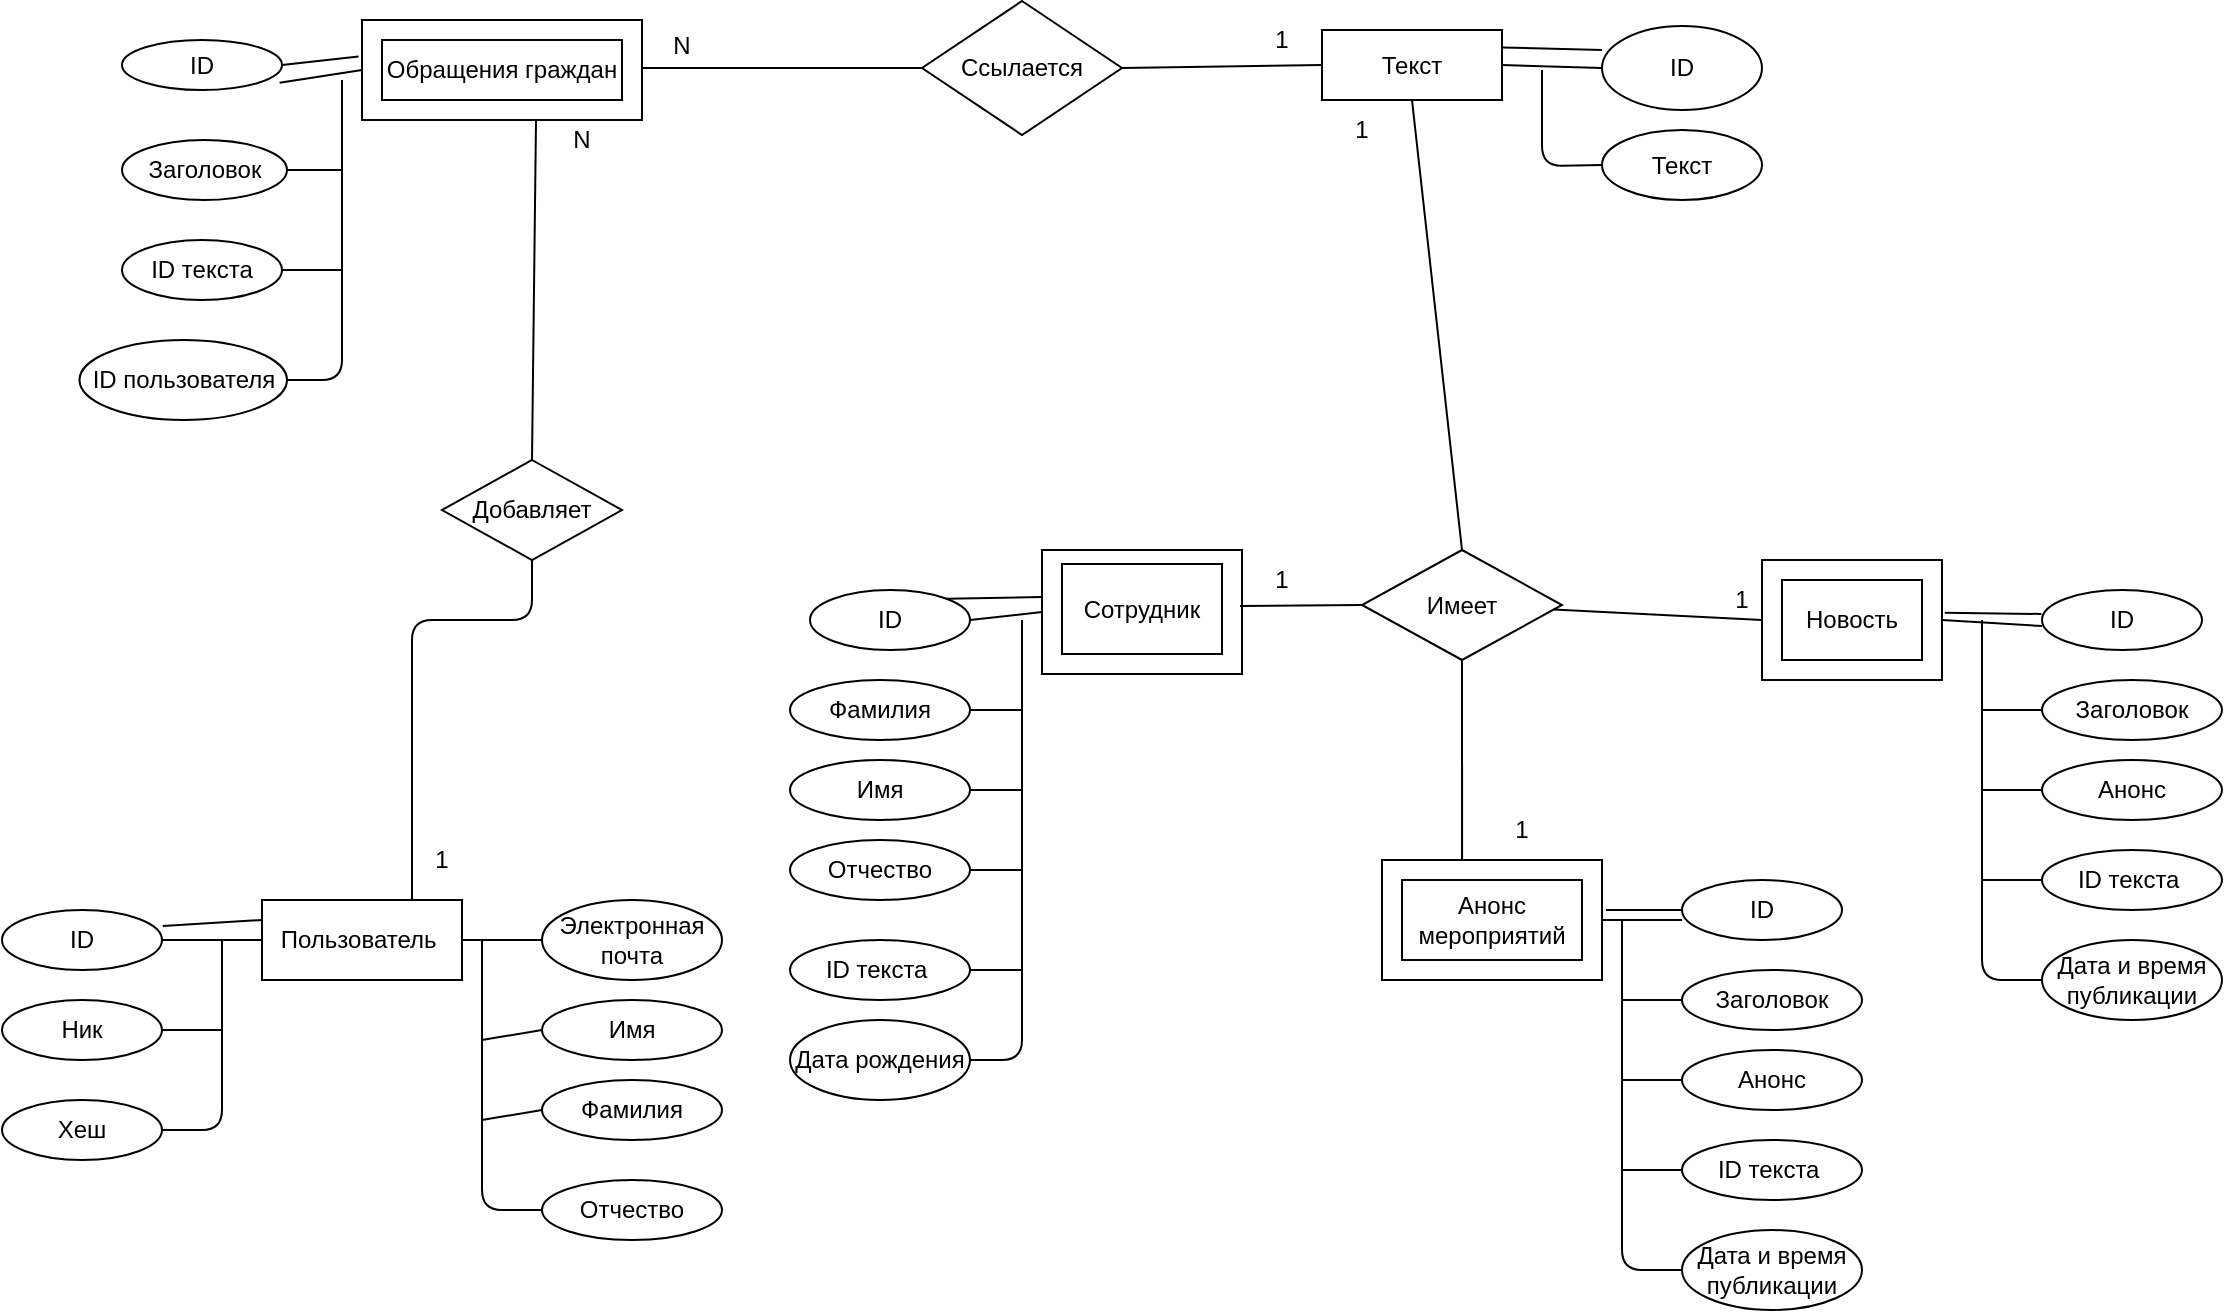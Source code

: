<mxfile version="13.7.9" type="device"><diagram id="ha3vVwx0N12lhmUNf6BH" name="Страница 1"><mxGraphModel dx="2107" dy="987" grid="1" gridSize="10" guides="1" tooltips="1" connect="1" arrows="1" fold="1" page="1" pageScale="1" pageWidth="827" pageHeight="1169" math="0" shadow="0"><root><mxCell id="0"/><mxCell id="1" parent="0"/><mxCell id="Ht0AQidG9oASNx6wbbAB-81" value="" style="rounded=0;whiteSpace=wrap;html=1;" vertex="1" parent="1"><mxGeometry x="530" y="405" width="100" height="62" as="geometry"/></mxCell><mxCell id="Ht0AQidG9oASNx6wbbAB-73" value="" style="rounded=0;whiteSpace=wrap;html=1;" vertex="1" parent="1"><mxGeometry x="700" y="560" width="110" height="60" as="geometry"/></mxCell><mxCell id="Ht0AQidG9oASNx6wbbAB-50" value="" style="rounded=0;whiteSpace=wrap;html=1;" vertex="1" parent="1"><mxGeometry x="890" y="410" width="90" height="60" as="geometry"/></mxCell><mxCell id="Ht0AQidG9oASNx6wbbAB-47" value="" style="rounded=0;whiteSpace=wrap;html=1;" vertex="1" parent="1"><mxGeometry x="190" y="140" width="140" height="50" as="geometry"/></mxCell><mxCell id="Ht0AQidG9oASNx6wbbAB-1" value="Пользователь&amp;nbsp;" style="rounded=0;whiteSpace=wrap;html=1;" vertex="1" parent="1"><mxGeometry x="140" y="580" width="100" height="40" as="geometry"/></mxCell><mxCell id="Ht0AQidG9oASNx6wbbAB-2" value="ID" style="ellipse;whiteSpace=wrap;html=1;" vertex="1" parent="1"><mxGeometry x="10" y="585" width="80" height="30" as="geometry"/></mxCell><mxCell id="Ht0AQidG9oASNx6wbbAB-4" value="Ник" style="ellipse;whiteSpace=wrap;html=1;" vertex="1" parent="1"><mxGeometry x="10" y="630" width="80" height="30" as="geometry"/></mxCell><mxCell id="Ht0AQidG9oASNx6wbbAB-5" value="Хеш" style="ellipse;whiteSpace=wrap;html=1;" vertex="1" parent="1"><mxGeometry x="10" y="680" width="80" height="30" as="geometry"/></mxCell><mxCell id="Ht0AQidG9oASNx6wbbAB-6" value="Электронная почта" style="ellipse;whiteSpace=wrap;html=1;" vertex="1" parent="1"><mxGeometry x="280" y="580" width="90" height="40" as="geometry"/></mxCell><mxCell id="Ht0AQidG9oASNx6wbbAB-7" value="Имя" style="ellipse;whiteSpace=wrap;html=1;" vertex="1" parent="1"><mxGeometry x="280" y="630" width="90" height="30" as="geometry"/></mxCell><mxCell id="Ht0AQidG9oASNx6wbbAB-8" value="Фамилия" style="ellipse;whiteSpace=wrap;html=1;" vertex="1" parent="1"><mxGeometry x="280" y="670" width="90" height="30" as="geometry"/></mxCell><mxCell id="Ht0AQidG9oASNx6wbbAB-9" value="Отчество" style="ellipse;whiteSpace=wrap;html=1;" vertex="1" parent="1"><mxGeometry x="280" y="720" width="90" height="30" as="geometry"/></mxCell><mxCell id="Ht0AQidG9oASNx6wbbAB-10" value="" style="endArrow=none;html=1;entryX=0;entryY=0.25;entryDx=0;entryDy=0;exitX=1.005;exitY=0.267;exitDx=0;exitDy=0;exitPerimeter=0;" edge="1" parent="1" source="Ht0AQidG9oASNx6wbbAB-2" target="Ht0AQidG9oASNx6wbbAB-1"><mxGeometry width="50" height="50" relative="1" as="geometry"><mxPoint x="70" y="600" as="sourcePoint"/><mxPoint x="120" y="550" as="targetPoint"/></mxGeometry></mxCell><mxCell id="Ht0AQidG9oASNx6wbbAB-11" value="" style="endArrow=none;html=1;exitX=1;exitY=0.5;exitDx=0;exitDy=0;" edge="1" parent="1" source="Ht0AQidG9oASNx6wbbAB-2"><mxGeometry width="50" height="50" relative="1" as="geometry"><mxPoint x="90" y="650" as="sourcePoint"/><mxPoint x="140" y="600" as="targetPoint"/></mxGeometry></mxCell><mxCell id="Ht0AQidG9oASNx6wbbAB-12" value="" style="endArrow=none;html=1;exitX=1;exitY=0.5;exitDx=0;exitDy=0;" edge="1" parent="1" source="Ht0AQidG9oASNx6wbbAB-5"><mxGeometry width="50" height="50" relative="1" as="geometry"><mxPoint x="110" y="790" as="sourcePoint"/><mxPoint x="120" y="600" as="targetPoint"/><Array as="points"><mxPoint x="120" y="695"/></Array></mxGeometry></mxCell><mxCell id="Ht0AQidG9oASNx6wbbAB-13" value="" style="endArrow=none;html=1;exitX=1;exitY=0.5;exitDx=0;exitDy=0;" edge="1" parent="1" source="Ht0AQidG9oASNx6wbbAB-4"><mxGeometry width="50" height="50" relative="1" as="geometry"><mxPoint x="150" y="700" as="sourcePoint"/><mxPoint x="120" y="645" as="targetPoint"/></mxGeometry></mxCell><mxCell id="Ht0AQidG9oASNx6wbbAB-14" value="" style="endArrow=none;html=1;exitX=1;exitY=0.5;exitDx=0;exitDy=0;entryX=0;entryY=0.5;entryDx=0;entryDy=0;" edge="1" parent="1" source="Ht0AQidG9oASNx6wbbAB-1" target="Ht0AQidG9oASNx6wbbAB-6"><mxGeometry width="50" height="50" relative="1" as="geometry"><mxPoint x="240" y="640" as="sourcePoint"/><mxPoint x="290" y="590" as="targetPoint"/></mxGeometry></mxCell><mxCell id="Ht0AQidG9oASNx6wbbAB-15" value="" style="endArrow=none;html=1;exitX=0;exitY=0.5;exitDx=0;exitDy=0;" edge="1" parent="1" source="Ht0AQidG9oASNx6wbbAB-9"><mxGeometry width="50" height="50" relative="1" as="geometry"><mxPoint x="260" y="700" as="sourcePoint"/><mxPoint x="250" y="600" as="targetPoint"/><Array as="points"><mxPoint x="250" y="735"/></Array></mxGeometry></mxCell><mxCell id="Ht0AQidG9oASNx6wbbAB-16" value="" style="endArrow=none;html=1;entryX=0;entryY=0.5;entryDx=0;entryDy=0;" edge="1" parent="1" target="Ht0AQidG9oASNx6wbbAB-8"><mxGeometry width="50" height="50" relative="1" as="geometry"><mxPoint x="250" y="690" as="sourcePoint"/><mxPoint x="200" y="670" as="targetPoint"/></mxGeometry></mxCell><mxCell id="Ht0AQidG9oASNx6wbbAB-17" value="" style="endArrow=none;html=1;entryX=0;entryY=0.5;entryDx=0;entryDy=0;" edge="1" parent="1" target="Ht0AQidG9oASNx6wbbAB-7"><mxGeometry width="50" height="50" relative="1" as="geometry"><mxPoint x="250" y="650" as="sourcePoint"/><mxPoint x="240" y="660" as="targetPoint"/></mxGeometry></mxCell><mxCell id="Ht0AQidG9oASNx6wbbAB-19" value="Обращения граждан" style="rounded=0;whiteSpace=wrap;html=1;" vertex="1" parent="1"><mxGeometry x="200" y="150" width="120" height="30" as="geometry"/></mxCell><mxCell id="Ht0AQidG9oASNx6wbbAB-20" value="ID" style="ellipse;whiteSpace=wrap;html=1;" vertex="1" parent="1"><mxGeometry x="70" y="150" width="80" height="25" as="geometry"/></mxCell><mxCell id="Ht0AQidG9oASNx6wbbAB-21" value="Заголовок" style="ellipse;whiteSpace=wrap;html=1;" vertex="1" parent="1"><mxGeometry x="70" y="200" width="82.5" height="30" as="geometry"/></mxCell><mxCell id="Ht0AQidG9oASNx6wbbAB-22" value="ID текста" style="ellipse;whiteSpace=wrap;html=1;" vertex="1" parent="1"><mxGeometry x="70" y="250" width="80" height="30" as="geometry"/></mxCell><mxCell id="Ht0AQidG9oASNx6wbbAB-23" value="ID пользователя" style="ellipse;whiteSpace=wrap;html=1;" vertex="1" parent="1"><mxGeometry x="48.75" y="300" width="103.75" height="40" as="geometry"/></mxCell><mxCell id="Ht0AQidG9oASNx6wbbAB-24" value="" style="endArrow=none;html=1;exitX=1;exitY=0.5;exitDx=0;exitDy=0;entryX=-0.012;entryY=0.365;entryDx=0;entryDy=0;entryPerimeter=0;" edge="1" parent="1" source="Ht0AQidG9oASNx6wbbAB-20" target="Ht0AQidG9oASNx6wbbAB-47"><mxGeometry width="50" height="50" relative="1" as="geometry"><mxPoint x="240" y="310" as="sourcePoint"/><mxPoint x="290" y="260" as="targetPoint"/></mxGeometry></mxCell><mxCell id="Ht0AQidG9oASNx6wbbAB-25" value="" style="endArrow=none;html=1;exitX=0.985;exitY=0.856;exitDx=0;exitDy=0;exitPerimeter=0;entryX=0;entryY=0.5;entryDx=0;entryDy=0;" edge="1" parent="1" source="Ht0AQidG9oASNx6wbbAB-20" target="Ht0AQidG9oASNx6wbbAB-47"><mxGeometry width="50" height="50" relative="1" as="geometry"><mxPoint x="200" y="270" as="sourcePoint"/><mxPoint x="250" y="220" as="targetPoint"/></mxGeometry></mxCell><mxCell id="Ht0AQidG9oASNx6wbbAB-27" value="" style="endArrow=none;html=1;exitX=1;exitY=0.5;exitDx=0;exitDy=0;" edge="1" parent="1" source="Ht0AQidG9oASNx6wbbAB-23"><mxGeometry width="50" height="50" relative="1" as="geometry"><mxPoint x="180" y="330" as="sourcePoint"/><mxPoint x="180" y="170" as="targetPoint"/><Array as="points"><mxPoint x="180" y="320"/><mxPoint x="180" y="200"/></Array></mxGeometry></mxCell><mxCell id="Ht0AQidG9oASNx6wbbAB-28" value="" style="endArrow=none;html=1;exitX=1;exitY=0.5;exitDx=0;exitDy=0;" edge="1" parent="1" source="Ht0AQidG9oASNx6wbbAB-22"><mxGeometry width="50" height="50" relative="1" as="geometry"><mxPoint x="200" y="290" as="sourcePoint"/><mxPoint x="180" y="265" as="targetPoint"/></mxGeometry></mxCell><mxCell id="Ht0AQidG9oASNx6wbbAB-29" value="" style="endArrow=none;html=1;exitX=1;exitY=0.5;exitDx=0;exitDy=0;" edge="1" parent="1" source="Ht0AQidG9oASNx6wbbAB-21"><mxGeometry width="50" height="50" relative="1" as="geometry"><mxPoint x="150" y="250" as="sourcePoint"/><mxPoint x="180" y="215" as="targetPoint"/></mxGeometry></mxCell><mxCell id="Ht0AQidG9oASNx6wbbAB-30" value="Добавляет" style="rhombus;whiteSpace=wrap;html=1;" vertex="1" parent="1"><mxGeometry x="230" y="360" width="90" height="50" as="geometry"/></mxCell><mxCell id="Ht0AQidG9oASNx6wbbAB-31" value="" style="endArrow=none;html=1;entryX=0.5;entryY=1;entryDx=0;entryDy=0;exitX=0.75;exitY=0;exitDx=0;exitDy=0;" edge="1" parent="1" source="Ht0AQidG9oASNx6wbbAB-1" target="Ht0AQidG9oASNx6wbbAB-30"><mxGeometry width="50" height="50" relative="1" as="geometry"><mxPoint x="150" y="560" as="sourcePoint"/><mxPoint x="200" y="510" as="targetPoint"/><Array as="points"><mxPoint x="215" y="440"/><mxPoint x="275" y="440"/></Array></mxGeometry></mxCell><mxCell id="Ht0AQidG9oASNx6wbbAB-32" value="" style="endArrow=none;html=1;exitX=0.5;exitY=0;exitDx=0;exitDy=0;" edge="1" parent="1" source="Ht0AQidG9oASNx6wbbAB-30"><mxGeometry width="50" height="50" relative="1" as="geometry"><mxPoint x="260" y="290" as="sourcePoint"/><mxPoint x="277" y="190" as="targetPoint"/></mxGeometry></mxCell><mxCell id="Ht0AQidG9oASNx6wbbAB-33" value="N" style="text;html=1;strokeColor=none;fillColor=none;align=center;verticalAlign=middle;whiteSpace=wrap;rounded=0;" vertex="1" parent="1"><mxGeometry x="280" y="190" width="40" height="20" as="geometry"/></mxCell><mxCell id="Ht0AQidG9oASNx6wbbAB-34" value="1" style="text;html=1;strokeColor=none;fillColor=none;align=center;verticalAlign=middle;whiteSpace=wrap;rounded=0;" vertex="1" parent="1"><mxGeometry x="210" y="550" width="40" height="20" as="geometry"/></mxCell><mxCell id="Ht0AQidG9oASNx6wbbAB-35" value="Текст" style="rounded=0;whiteSpace=wrap;html=1;" vertex="1" parent="1"><mxGeometry x="670" y="145" width="90" height="35" as="geometry"/></mxCell><mxCell id="Ht0AQidG9oASNx6wbbAB-36" value="ID" style="ellipse;whiteSpace=wrap;html=1;" vertex="1" parent="1"><mxGeometry x="810" y="143" width="80" height="42" as="geometry"/></mxCell><mxCell id="Ht0AQidG9oASNx6wbbAB-37" value="Текст" style="ellipse;whiteSpace=wrap;html=1;" vertex="1" parent="1"><mxGeometry x="810" y="195" width="80" height="35" as="geometry"/></mxCell><mxCell id="Ht0AQidG9oASNx6wbbAB-38" value="" style="endArrow=none;html=1;entryX=0;entryY=0.286;entryDx=0;entryDy=0;entryPerimeter=0;exitX=1;exitY=0.25;exitDx=0;exitDy=0;" edge="1" parent="1" source="Ht0AQidG9oASNx6wbbAB-35" target="Ht0AQidG9oASNx6wbbAB-36"><mxGeometry width="50" height="50" relative="1" as="geometry"><mxPoint x="720" y="165" as="sourcePoint"/><mxPoint x="770" y="115" as="targetPoint"/></mxGeometry></mxCell><mxCell id="Ht0AQidG9oASNx6wbbAB-39" value="" style="endArrow=none;html=1;entryX=0;entryY=0.5;entryDx=0;entryDy=0;exitX=1;exitY=0.5;exitDx=0;exitDy=0;" edge="1" parent="1" source="Ht0AQidG9oASNx6wbbAB-35" target="Ht0AQidG9oASNx6wbbAB-36"><mxGeometry width="50" height="50" relative="1" as="geometry"><mxPoint x="640" y="205" as="sourcePoint"/><mxPoint x="690" y="155" as="targetPoint"/></mxGeometry></mxCell><mxCell id="Ht0AQidG9oASNx6wbbAB-40" value="" style="endArrow=none;html=1;exitX=0;exitY=0.5;exitDx=0;exitDy=0;" edge="1" parent="1" source="Ht0AQidG9oASNx6wbbAB-37"><mxGeometry width="50" height="50" relative="1" as="geometry"><mxPoint x="600" y="285" as="sourcePoint"/><mxPoint x="780" y="165" as="targetPoint"/><Array as="points"><mxPoint x="780" y="213"/></Array></mxGeometry></mxCell><mxCell id="Ht0AQidG9oASNx6wbbAB-41" value="Ссылается" style="rhombus;whiteSpace=wrap;html=1;" vertex="1" parent="1"><mxGeometry x="470" y="130.5" width="100" height="67" as="geometry"/></mxCell><mxCell id="Ht0AQidG9oASNx6wbbAB-42" value="" style="endArrow=none;html=1;entryX=0;entryY=0.5;entryDx=0;entryDy=0;" edge="1" parent="1" target="Ht0AQidG9oASNx6wbbAB-41"><mxGeometry width="50" height="50" relative="1" as="geometry"><mxPoint x="330" y="164" as="sourcePoint"/><mxPoint x="400" y="150" as="targetPoint"/></mxGeometry></mxCell><mxCell id="Ht0AQidG9oASNx6wbbAB-43" value="" style="endArrow=none;html=1;entryX=0;entryY=0.5;entryDx=0;entryDy=0;exitX=1;exitY=0.5;exitDx=0;exitDy=0;" edge="1" parent="1" source="Ht0AQidG9oASNx6wbbAB-41" target="Ht0AQidG9oASNx6wbbAB-35"><mxGeometry width="50" height="50" relative="1" as="geometry"><mxPoint x="580" y="190" as="sourcePoint"/><mxPoint x="630" y="140" as="targetPoint"/></mxGeometry></mxCell><mxCell id="Ht0AQidG9oASNx6wbbAB-44" value="N" style="text;html=1;strokeColor=none;fillColor=none;align=center;verticalAlign=middle;whiteSpace=wrap;rounded=0;" vertex="1" parent="1"><mxGeometry x="330" y="143" width="40" height="20" as="geometry"/></mxCell><mxCell id="Ht0AQidG9oASNx6wbbAB-45" value="1" style="text;html=1;strokeColor=none;fillColor=none;align=center;verticalAlign=middle;whiteSpace=wrap;rounded=0;" vertex="1" parent="1"><mxGeometry x="630" y="140" width="40" height="20" as="geometry"/></mxCell><mxCell id="Ht0AQidG9oASNx6wbbAB-46" value="Имеет" style="rhombus;whiteSpace=wrap;html=1;" vertex="1" parent="1"><mxGeometry x="690" y="405" width="100" height="55" as="geometry"/></mxCell><mxCell id="Ht0AQidG9oASNx6wbbAB-49" value="Новость" style="rounded=0;whiteSpace=wrap;html=1;" vertex="1" parent="1"><mxGeometry x="900" y="420" width="70" height="40" as="geometry"/></mxCell><mxCell id="Ht0AQidG9oASNx6wbbAB-51" value="ID" style="ellipse;whiteSpace=wrap;html=1;" vertex="1" parent="1"><mxGeometry x="1030" y="425" width="80" height="30" as="geometry"/></mxCell><mxCell id="Ht0AQidG9oASNx6wbbAB-52" value="Заголовок" style="ellipse;whiteSpace=wrap;html=1;" vertex="1" parent="1"><mxGeometry x="1030" y="470" width="90" height="30" as="geometry"/></mxCell><mxCell id="Ht0AQidG9oASNx6wbbAB-53" value="Анонс" style="ellipse;whiteSpace=wrap;html=1;" vertex="1" parent="1"><mxGeometry x="1030" y="510" width="90" height="30" as="geometry"/></mxCell><mxCell id="Ht0AQidG9oASNx6wbbAB-54" value="ID текста&amp;nbsp;" style="ellipse;whiteSpace=wrap;html=1;" vertex="1" parent="1"><mxGeometry x="1030" y="555" width="90" height="30" as="geometry"/></mxCell><mxCell id="Ht0AQidG9oASNx6wbbAB-55" value="Дата и время публикации" style="ellipse;whiteSpace=wrap;html=1;" vertex="1" parent="1"><mxGeometry x="1030" y="600" width="90" height="40" as="geometry"/></mxCell><mxCell id="Ht0AQidG9oASNx6wbbAB-56" value="ID" style="ellipse;whiteSpace=wrap;html=1;" vertex="1" parent="1"><mxGeometry x="850" y="570" width="80" height="30" as="geometry"/></mxCell><mxCell id="Ht0AQidG9oASNx6wbbAB-57" value="Заголовок" style="ellipse;whiteSpace=wrap;html=1;" vertex="1" parent="1"><mxGeometry x="850" y="615" width="90" height="30" as="geometry"/></mxCell><mxCell id="Ht0AQidG9oASNx6wbbAB-58" value="Анонс" style="ellipse;whiteSpace=wrap;html=1;" vertex="1" parent="1"><mxGeometry x="850" y="655" width="90" height="30" as="geometry"/></mxCell><mxCell id="Ht0AQidG9oASNx6wbbAB-59" value="ID текста&amp;nbsp;" style="ellipse;whiteSpace=wrap;html=1;" vertex="1" parent="1"><mxGeometry x="850" y="700" width="90" height="30" as="geometry"/></mxCell><mxCell id="Ht0AQidG9oASNx6wbbAB-60" value="Дата и время публикации" style="ellipse;whiteSpace=wrap;html=1;" vertex="1" parent="1"><mxGeometry x="850" y="745" width="90" height="40" as="geometry"/></mxCell><mxCell id="Ht0AQidG9oASNx6wbbAB-61" value="" style="endArrow=none;html=1;entryX=-0.004;entryY=0.4;entryDx=0;entryDy=0;entryPerimeter=0;exitX=1.015;exitY=0.439;exitDx=0;exitDy=0;exitPerimeter=0;" edge="1" parent="1" source="Ht0AQidG9oASNx6wbbAB-50" target="Ht0AQidG9oASNx6wbbAB-51"><mxGeometry width="50" height="50" relative="1" as="geometry"><mxPoint x="980" y="470" as="sourcePoint"/><mxPoint x="1030" y="420" as="targetPoint"/></mxGeometry></mxCell><mxCell id="Ht0AQidG9oASNx6wbbAB-62" value="" style="endArrow=none;html=1;exitX=1;exitY=0.5;exitDx=0;exitDy=0;" edge="1" parent="1" source="Ht0AQidG9oASNx6wbbAB-50"><mxGeometry width="50" height="50" relative="1" as="geometry"><mxPoint x="980" y="490" as="sourcePoint"/><mxPoint x="1030" y="443" as="targetPoint"/></mxGeometry></mxCell><mxCell id="Ht0AQidG9oASNx6wbbAB-63" value="" style="endArrow=none;html=1;exitX=0;exitY=0.5;exitDx=0;exitDy=0;" edge="1" parent="1" source="Ht0AQidG9oASNx6wbbAB-55"><mxGeometry width="50" height="50" relative="1" as="geometry"><mxPoint x="1020" y="620" as="sourcePoint"/><mxPoint x="1000" y="440" as="targetPoint"/><Array as="points"><mxPoint x="1000" y="620"/></Array></mxGeometry></mxCell><mxCell id="Ht0AQidG9oASNx6wbbAB-64" value="" style="endArrow=none;html=1;entryX=0;entryY=0.5;entryDx=0;entryDy=0;" edge="1" parent="1" target="Ht0AQidG9oASNx6wbbAB-54"><mxGeometry width="50" height="50" relative="1" as="geometry"><mxPoint x="1000" y="570" as="sourcePoint"/><mxPoint x="1028" y="567" as="targetPoint"/></mxGeometry></mxCell><mxCell id="Ht0AQidG9oASNx6wbbAB-65" value="" style="endArrow=none;html=1;entryX=0;entryY=0.5;entryDx=0;entryDy=0;" edge="1" parent="1" target="Ht0AQidG9oASNx6wbbAB-53"><mxGeometry width="50" height="50" relative="1" as="geometry"><mxPoint x="1000" y="525" as="sourcePoint"/><mxPoint x="1050" y="510" as="targetPoint"/></mxGeometry></mxCell><mxCell id="Ht0AQidG9oASNx6wbbAB-66" value="" style="endArrow=none;html=1;entryX=0;entryY=0.5;entryDx=0;entryDy=0;" edge="1" parent="1" target="Ht0AQidG9oASNx6wbbAB-52"><mxGeometry width="50" height="50" relative="1" as="geometry"><mxPoint x="1000" y="485" as="sourcePoint"/><mxPoint x="1040" y="480" as="targetPoint"/></mxGeometry></mxCell><mxCell id="Ht0AQidG9oASNx6wbbAB-67" value="" style="endArrow=none;html=1;entryX=0;entryY=0.5;entryDx=0;entryDy=0;" edge="1" parent="1" source="Ht0AQidG9oASNx6wbbAB-46" target="Ht0AQidG9oASNx6wbbAB-50"><mxGeometry width="50" height="50" relative="1" as="geometry"><mxPoint x="710" y="540" as="sourcePoint"/><mxPoint x="760" y="490" as="targetPoint"/></mxGeometry></mxCell><mxCell id="Ht0AQidG9oASNx6wbbAB-68" value="" style="endArrow=none;html=1;entryX=0.5;entryY=1;entryDx=0;entryDy=0;exitX=0.5;exitY=0;exitDx=0;exitDy=0;" edge="1" parent="1" source="Ht0AQidG9oASNx6wbbAB-46" target="Ht0AQidG9oASNx6wbbAB-35"><mxGeometry width="50" height="50" relative="1" as="geometry"><mxPoint x="630" y="360" as="sourcePoint"/><mxPoint x="680" y="310" as="targetPoint"/><Array as="points"/></mxGeometry></mxCell><mxCell id="Ht0AQidG9oASNx6wbbAB-69" value="1" style="text;html=1;strokeColor=none;fillColor=none;align=center;verticalAlign=middle;whiteSpace=wrap;rounded=0;" vertex="1" parent="1"><mxGeometry x="860" y="420" width="40" height="20" as="geometry"/></mxCell><mxCell id="Ht0AQidG9oASNx6wbbAB-70" value="1" style="text;html=1;strokeColor=none;fillColor=none;align=center;verticalAlign=middle;whiteSpace=wrap;rounded=0;" vertex="1" parent="1"><mxGeometry x="670" y="185" width="40" height="20" as="geometry"/></mxCell><mxCell id="Ht0AQidG9oASNx6wbbAB-72" value="Анонс мероприятий" style="rounded=0;whiteSpace=wrap;html=1;" vertex="1" parent="1"><mxGeometry x="710" y="570" width="90" height="40" as="geometry"/></mxCell><mxCell id="Ht0AQidG9oASNx6wbbAB-74" value="" style="endArrow=none;html=1;entryX=0;entryY=0.5;entryDx=0;entryDy=0;" edge="1" parent="1" target="Ht0AQidG9oASNx6wbbAB-56"><mxGeometry width="50" height="50" relative="1" as="geometry"><mxPoint x="812" y="585" as="sourcePoint"/><mxPoint x="750" y="660" as="targetPoint"/></mxGeometry></mxCell><mxCell id="Ht0AQidG9oASNx6wbbAB-75" value="" style="endArrow=none;html=1;entryX=0;entryY=0.667;entryDx=0;entryDy=0;entryPerimeter=0;exitX=1;exitY=0.5;exitDx=0;exitDy=0;" edge="1" parent="1" source="Ht0AQidG9oASNx6wbbAB-73" target="Ht0AQidG9oASNx6wbbAB-56"><mxGeometry width="50" height="50" relative="1" as="geometry"><mxPoint x="760" y="720" as="sourcePoint"/><mxPoint x="810" y="670" as="targetPoint"/></mxGeometry></mxCell><mxCell id="Ht0AQidG9oASNx6wbbAB-76" value="" style="endArrow=none;html=1;exitX=0;exitY=0.5;exitDx=0;exitDy=0;" edge="1" parent="1" source="Ht0AQidG9oASNx6wbbAB-60"><mxGeometry width="50" height="50" relative="1" as="geometry"><mxPoint x="780" y="720" as="sourcePoint"/><mxPoint x="820" y="590" as="targetPoint"/><Array as="points"><mxPoint x="820" y="765"/></Array></mxGeometry></mxCell><mxCell id="Ht0AQidG9oASNx6wbbAB-77" value="" style="endArrow=none;html=1;entryX=0;entryY=0.5;entryDx=0;entryDy=0;" edge="1" parent="1" target="Ht0AQidG9oASNx6wbbAB-59"><mxGeometry width="50" height="50" relative="1" as="geometry"><mxPoint x="820" y="715" as="sourcePoint"/><mxPoint x="800" y="680" as="targetPoint"/></mxGeometry></mxCell><mxCell id="Ht0AQidG9oASNx6wbbAB-78" value="" style="endArrow=none;html=1;entryX=0;entryY=0.5;entryDx=0;entryDy=0;" edge="1" parent="1" target="Ht0AQidG9oASNx6wbbAB-58"><mxGeometry width="50" height="50" relative="1" as="geometry"><mxPoint x="820" y="670" as="sourcePoint"/><mxPoint x="830" y="660" as="targetPoint"/></mxGeometry></mxCell><mxCell id="Ht0AQidG9oASNx6wbbAB-79" value="" style="endArrow=none;html=1;entryX=0;entryY=0.5;entryDx=0;entryDy=0;" edge="1" parent="1" target="Ht0AQidG9oASNx6wbbAB-57"><mxGeometry width="50" height="50" relative="1" as="geometry"><mxPoint x="820" y="630" as="sourcePoint"/><mxPoint x="810" y="630" as="targetPoint"/></mxGeometry></mxCell><mxCell id="Ht0AQidG9oASNx6wbbAB-80" value="Сотрудник" style="rounded=0;whiteSpace=wrap;html=1;" vertex="1" parent="1"><mxGeometry x="540" y="412" width="80" height="45" as="geometry"/></mxCell><mxCell id="Ht0AQidG9oASNx6wbbAB-82" value="" style="endArrow=none;html=1;entryX=0.5;entryY=1;entryDx=0;entryDy=0;exitX=0.364;exitY=0;exitDx=0;exitDy=0;exitPerimeter=0;" edge="1" parent="1" source="Ht0AQidG9oASNx6wbbAB-73" target="Ht0AQidG9oASNx6wbbAB-46"><mxGeometry width="50" height="50" relative="1" as="geometry"><mxPoint x="710" y="550" as="sourcePoint"/><mxPoint x="760" y="500" as="targetPoint"/></mxGeometry></mxCell><mxCell id="Ht0AQidG9oASNx6wbbAB-83" value="" style="endArrow=none;html=1;entryX=0;entryY=0.5;entryDx=0;entryDy=0;" edge="1" parent="1" target="Ht0AQidG9oASNx6wbbAB-46"><mxGeometry width="50" height="50" relative="1" as="geometry"><mxPoint x="629" y="433" as="sourcePoint"/><mxPoint x="670" y="490" as="targetPoint"/></mxGeometry></mxCell><mxCell id="Ht0AQidG9oASNx6wbbAB-84" value="ID" style="ellipse;whiteSpace=wrap;html=1;" vertex="1" parent="1"><mxGeometry x="414" y="425" width="80" height="30" as="geometry"/></mxCell><mxCell id="Ht0AQidG9oASNx6wbbAB-85" value="Фамилия" style="ellipse;whiteSpace=wrap;html=1;" vertex="1" parent="1"><mxGeometry x="404" y="470" width="90" height="30" as="geometry"/></mxCell><mxCell id="Ht0AQidG9oASNx6wbbAB-86" value="Имя" style="ellipse;whiteSpace=wrap;html=1;" vertex="1" parent="1"><mxGeometry x="404" y="510" width="90" height="30" as="geometry"/></mxCell><mxCell id="Ht0AQidG9oASNx6wbbAB-87" value="ID текста&amp;nbsp;" style="ellipse;whiteSpace=wrap;html=1;" vertex="1" parent="1"><mxGeometry x="404" y="600" width="90" height="30" as="geometry"/></mxCell><mxCell id="Ht0AQidG9oASNx6wbbAB-88" value="Дата рождения" style="ellipse;whiteSpace=wrap;html=1;" vertex="1" parent="1"><mxGeometry x="404" y="640" width="90" height="40" as="geometry"/></mxCell><mxCell id="Ht0AQidG9oASNx6wbbAB-89" value="Отчество" style="ellipse;whiteSpace=wrap;html=1;" vertex="1" parent="1"><mxGeometry x="404" y="550" width="90" height="30" as="geometry"/></mxCell><mxCell id="Ht0AQidG9oASNx6wbbAB-90" value="" style="endArrow=none;html=1;exitX=1;exitY=0;exitDx=0;exitDy=0;entryX=-0.003;entryY=0.379;entryDx=0;entryDy=0;entryPerimeter=0;" edge="1" parent="1" source="Ht0AQidG9oASNx6wbbAB-84" target="Ht0AQidG9oASNx6wbbAB-81"><mxGeometry width="50" height="50" relative="1" as="geometry"><mxPoint x="460" y="440" as="sourcePoint"/><mxPoint x="527" y="440" as="targetPoint"/></mxGeometry></mxCell><mxCell id="Ht0AQidG9oASNx6wbbAB-91" value="" style="endArrow=none;html=1;entryX=0;entryY=0.5;entryDx=0;entryDy=0;exitX=1;exitY=0.5;exitDx=0;exitDy=0;" edge="1" parent="1" source="Ht0AQidG9oASNx6wbbAB-84" target="Ht0AQidG9oASNx6wbbAB-81"><mxGeometry width="50" height="50" relative="1" as="geometry"><mxPoint x="470" y="510" as="sourcePoint"/><mxPoint x="520" y="460" as="targetPoint"/></mxGeometry></mxCell><mxCell id="Ht0AQidG9oASNx6wbbAB-92" value="" style="endArrow=none;html=1;exitX=1;exitY=0.5;exitDx=0;exitDy=0;" edge="1" parent="1" source="Ht0AQidG9oASNx6wbbAB-88"><mxGeometry width="50" height="50" relative="1" as="geometry"><mxPoint x="520" y="580" as="sourcePoint"/><mxPoint x="520" y="440" as="targetPoint"/><Array as="points"><mxPoint x="520" y="660"/></Array></mxGeometry></mxCell><mxCell id="Ht0AQidG9oASNx6wbbAB-93" value="" style="endArrow=none;html=1;exitX=1;exitY=0.5;exitDx=0;exitDy=0;" edge="1" parent="1" source="Ht0AQidG9oASNx6wbbAB-87"><mxGeometry width="50" height="50" relative="1" as="geometry"><mxPoint x="530" y="630" as="sourcePoint"/><mxPoint x="520" y="615" as="targetPoint"/></mxGeometry></mxCell><mxCell id="Ht0AQidG9oASNx6wbbAB-94" value="" style="endArrow=none;html=1;exitX=1;exitY=0.5;exitDx=0;exitDy=0;" edge="1" parent="1" source="Ht0AQidG9oASNx6wbbAB-89"><mxGeometry width="50" height="50" relative="1" as="geometry"><mxPoint x="540" y="600" as="sourcePoint"/><mxPoint x="520" y="565" as="targetPoint"/></mxGeometry></mxCell><mxCell id="Ht0AQidG9oASNx6wbbAB-95" value="" style="endArrow=none;html=1;exitX=1;exitY=0.5;exitDx=0;exitDy=0;" edge="1" parent="1" source="Ht0AQidG9oASNx6wbbAB-86"><mxGeometry width="50" height="50" relative="1" as="geometry"><mxPoint x="550" y="560" as="sourcePoint"/><mxPoint x="520" y="525" as="targetPoint"/></mxGeometry></mxCell><mxCell id="Ht0AQidG9oASNx6wbbAB-96" value="" style="endArrow=none;html=1;exitX=1;exitY=0.5;exitDx=0;exitDy=0;" edge="1" parent="1" source="Ht0AQidG9oASNx6wbbAB-85"><mxGeometry width="50" height="50" relative="1" as="geometry"><mxPoint x="540" y="540" as="sourcePoint"/><mxPoint x="520" y="485" as="targetPoint"/></mxGeometry></mxCell><mxCell id="Ht0AQidG9oASNx6wbbAB-97" value="1" style="text;html=1;strokeColor=none;fillColor=none;align=center;verticalAlign=middle;whiteSpace=wrap;rounded=0;" vertex="1" parent="1"><mxGeometry x="750" y="535" width="40" height="20" as="geometry"/></mxCell><mxCell id="Ht0AQidG9oASNx6wbbAB-98" value="1" style="text;html=1;strokeColor=none;fillColor=none;align=center;verticalAlign=middle;whiteSpace=wrap;rounded=0;" vertex="1" parent="1"><mxGeometry x="630" y="410" width="40" height="20" as="geometry"/></mxCell></root></mxGraphModel></diagram></mxfile>